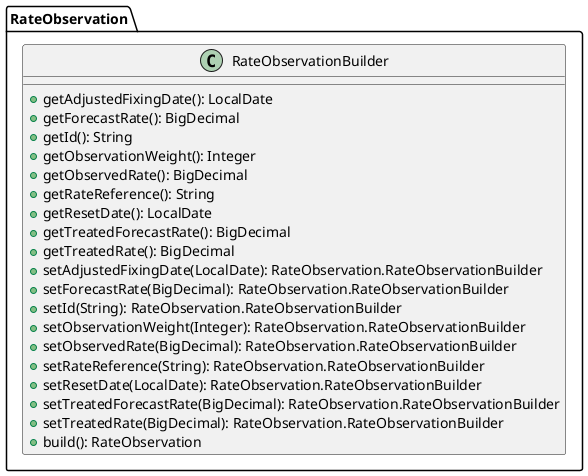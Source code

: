 @startuml

    class RateObservation.RateObservationBuilder [[RateObservation.RateObservationBuilder.html]] {
        +getAdjustedFixingDate(): LocalDate
        +getForecastRate(): BigDecimal
        +getId(): String
        +getObservationWeight(): Integer
        +getObservedRate(): BigDecimal
        +getRateReference(): String
        +getResetDate(): LocalDate
        +getTreatedForecastRate(): BigDecimal
        +getTreatedRate(): BigDecimal
        +setAdjustedFixingDate(LocalDate): RateObservation.RateObservationBuilder
        +setForecastRate(BigDecimal): RateObservation.RateObservationBuilder
        +setId(String): RateObservation.RateObservationBuilder
        +setObservationWeight(Integer): RateObservation.RateObservationBuilder
        +setObservedRate(BigDecimal): RateObservation.RateObservationBuilder
        +setRateReference(String): RateObservation.RateObservationBuilder
        +setResetDate(LocalDate): RateObservation.RateObservationBuilder
        +setTreatedForecastRate(BigDecimal): RateObservation.RateObservationBuilder
        +setTreatedRate(BigDecimal): RateObservation.RateObservationBuilder
        +build(): RateObservation
    }

@enduml
